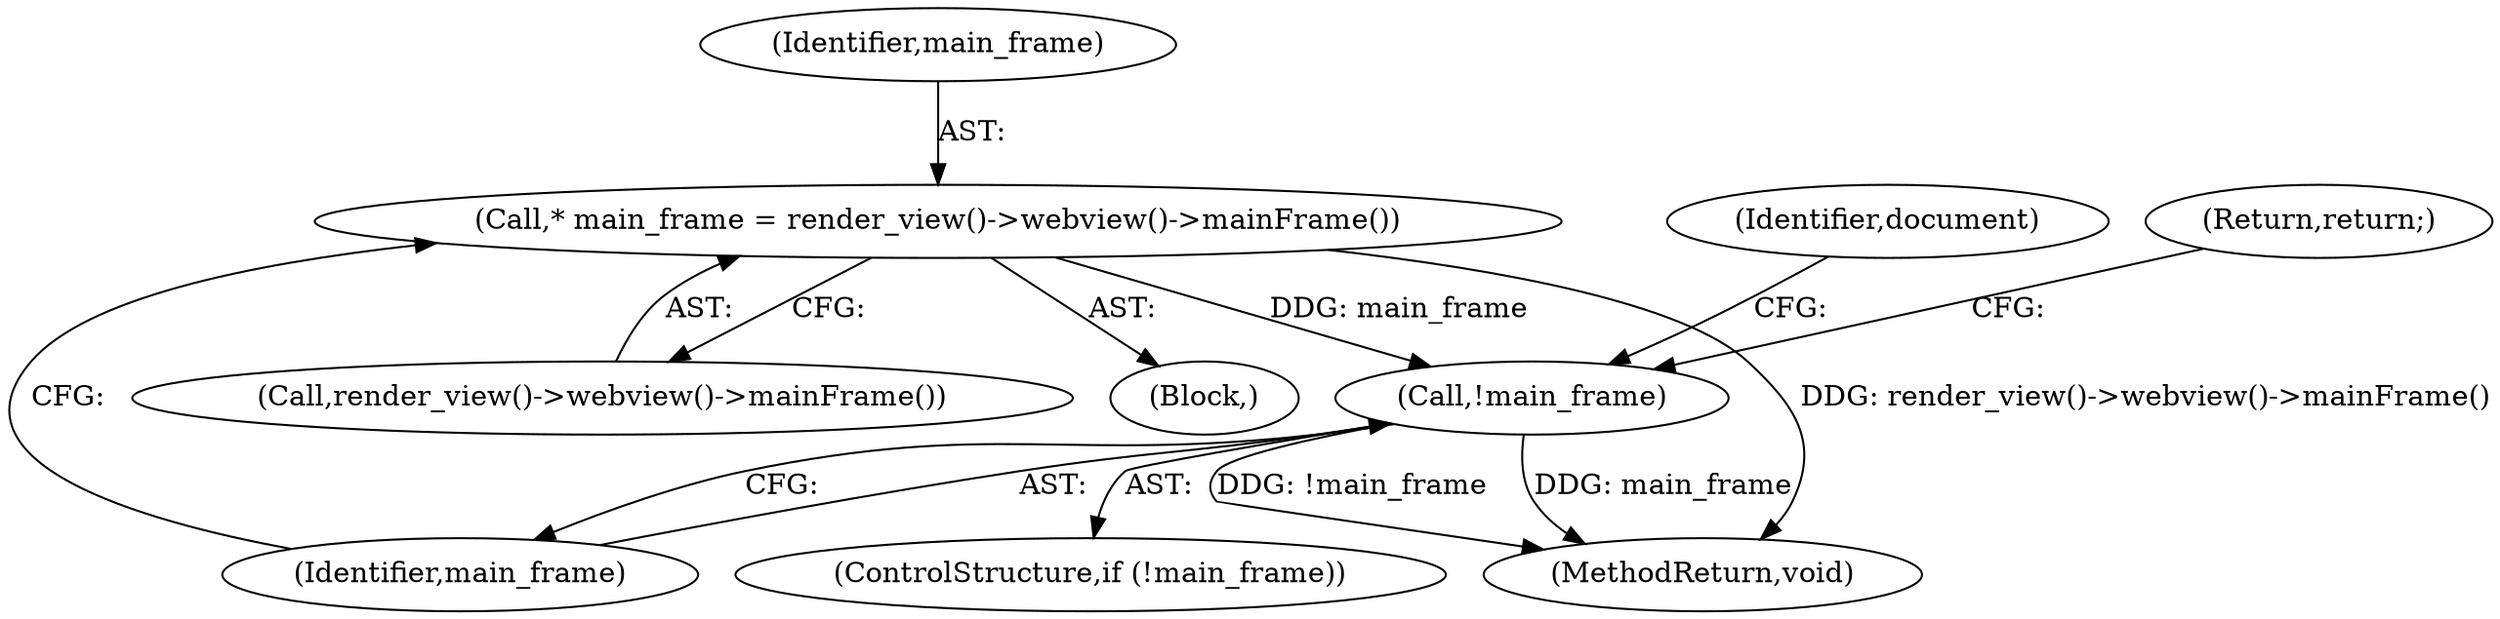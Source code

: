 digraph "0_Chrome_c7a90019bf7054145b11d2577b851cf2779d3d79_6@API" {
"1000113" [label="(Call,* main_frame = render_view()->webview()->mainFrame())"];
"1000117" [label="(Call,!main_frame)"];
"1000116" [label="(ControlStructure,if (!main_frame))"];
"1000115" [label="(Call,render_view()->webview()->mainFrame())"];
"1000122" [label="(Identifier,document)"];
"1000119" [label="(Return,return;)"];
"1000117" [label="(Call,!main_frame)"];
"1000102" [label="(Block,)"];
"1000118" [label="(Identifier,main_frame)"];
"1000113" [label="(Call,* main_frame = render_view()->webview()->mainFrame())"];
"1000178" [label="(MethodReturn,void)"];
"1000114" [label="(Identifier,main_frame)"];
"1000113" -> "1000102"  [label="AST: "];
"1000113" -> "1000115"  [label="CFG: "];
"1000114" -> "1000113"  [label="AST: "];
"1000115" -> "1000113"  [label="AST: "];
"1000118" -> "1000113"  [label="CFG: "];
"1000113" -> "1000178"  [label="DDG: render_view()->webview()->mainFrame()"];
"1000113" -> "1000117"  [label="DDG: main_frame"];
"1000117" -> "1000116"  [label="AST: "];
"1000117" -> "1000118"  [label="CFG: "];
"1000118" -> "1000117"  [label="AST: "];
"1000119" -> "1000117"  [label="CFG: "];
"1000122" -> "1000117"  [label="CFG: "];
"1000117" -> "1000178"  [label="DDG: !main_frame"];
"1000117" -> "1000178"  [label="DDG: main_frame"];
}

